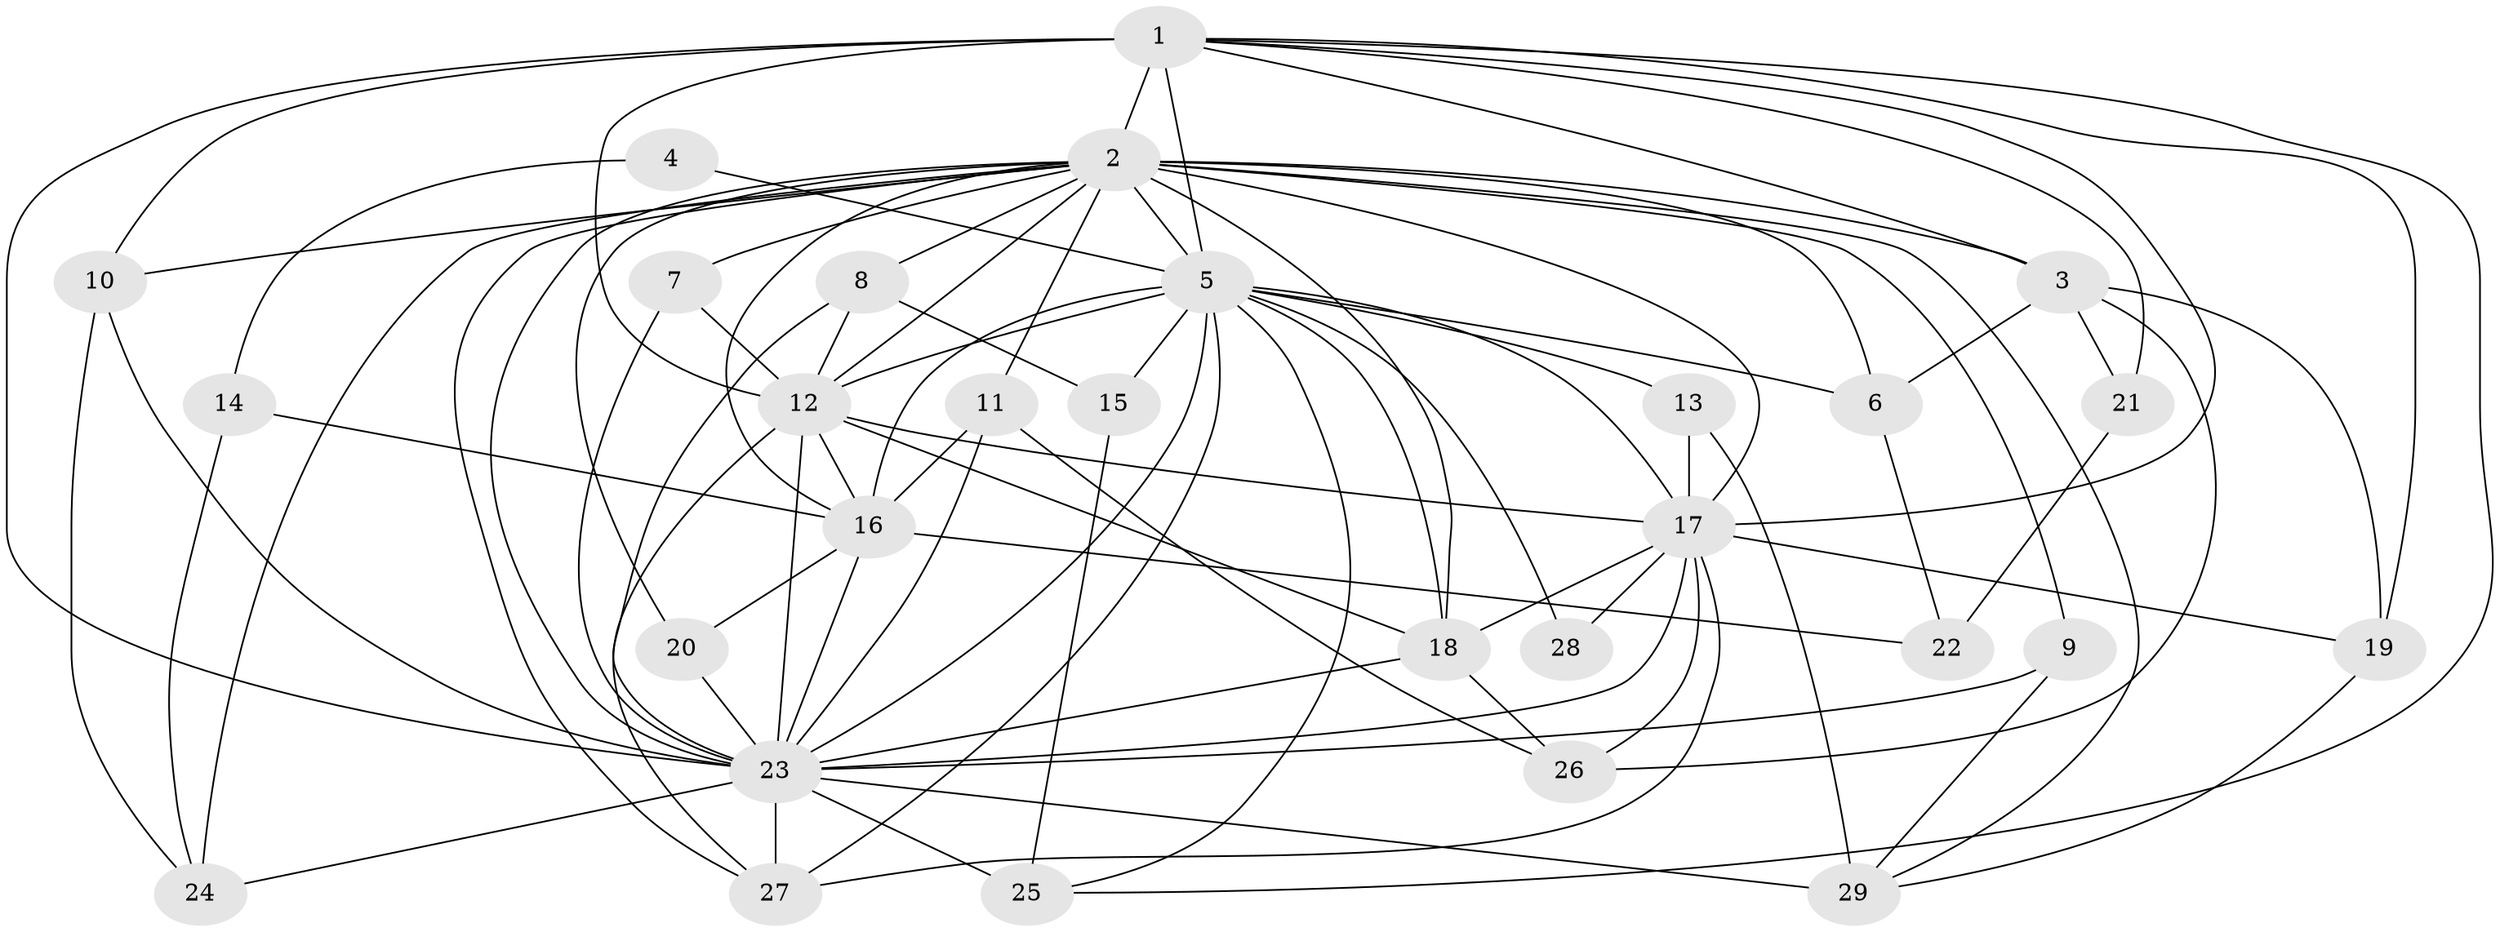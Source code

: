 // original degree distribution, {11: 0.010416666666666666, 17: 0.010416666666666666, 13: 0.010416666666666666, 23: 0.020833333333333332, 22: 0.010416666666666666, 27: 0.010416666666666666, 18: 0.020833333333333332, 14: 0.010416666666666666, 4: 0.10416666666666667, 6: 0.020833333333333332, 5: 0.052083333333333336, 3: 0.20833333333333334, 2: 0.4895833333333333, 7: 0.010416666666666666, 10: 0.010416666666666666}
// Generated by graph-tools (version 1.1) at 2025/36/03/04/25 23:36:18]
// undirected, 29 vertices, 85 edges
graph export_dot {
  node [color=gray90,style=filled];
  1;
  2;
  3;
  4;
  5;
  6;
  7;
  8;
  9;
  10;
  11;
  12;
  13;
  14;
  15;
  16;
  17;
  18;
  19;
  20;
  21;
  22;
  23;
  24;
  25;
  26;
  27;
  28;
  29;
  1 -- 2 [weight=4.0];
  1 -- 3 [weight=1.0];
  1 -- 5 [weight=4.0];
  1 -- 10 [weight=1.0];
  1 -- 12 [weight=4.0];
  1 -- 17 [weight=3.0];
  1 -- 19 [weight=1.0];
  1 -- 21 [weight=3.0];
  1 -- 23 [weight=4.0];
  1 -- 25 [weight=1.0];
  2 -- 3 [weight=3.0];
  2 -- 5 [weight=4.0];
  2 -- 6 [weight=3.0];
  2 -- 7 [weight=2.0];
  2 -- 8 [weight=1.0];
  2 -- 9 [weight=1.0];
  2 -- 10 [weight=2.0];
  2 -- 11 [weight=1.0];
  2 -- 12 [weight=2.0];
  2 -- 16 [weight=1.0];
  2 -- 17 [weight=4.0];
  2 -- 18 [weight=1.0];
  2 -- 20 [weight=1.0];
  2 -- 23 [weight=6.0];
  2 -- 24 [weight=2.0];
  2 -- 27 [weight=1.0];
  2 -- 29 [weight=1.0];
  3 -- 6 [weight=1.0];
  3 -- 19 [weight=1.0];
  3 -- 21 [weight=1.0];
  3 -- 26 [weight=1.0];
  4 -- 5 [weight=1.0];
  4 -- 14 [weight=1.0];
  5 -- 6 [weight=1.0];
  5 -- 12 [weight=2.0];
  5 -- 13 [weight=1.0];
  5 -- 15 [weight=1.0];
  5 -- 16 [weight=1.0];
  5 -- 17 [weight=4.0];
  5 -- 18 [weight=1.0];
  5 -- 23 [weight=4.0];
  5 -- 25 [weight=1.0];
  5 -- 27 [weight=1.0];
  5 -- 28 [weight=1.0];
  6 -- 22 [weight=1.0];
  7 -- 12 [weight=1.0];
  7 -- 23 [weight=2.0];
  8 -- 12 [weight=2.0];
  8 -- 15 [weight=1.0];
  8 -- 23 [weight=1.0];
  9 -- 23 [weight=1.0];
  9 -- 29 [weight=1.0];
  10 -- 23 [weight=1.0];
  10 -- 24 [weight=1.0];
  11 -- 16 [weight=1.0];
  11 -- 23 [weight=1.0];
  11 -- 26 [weight=1.0];
  12 -- 16 [weight=1.0];
  12 -- 17 [weight=2.0];
  12 -- 18 [weight=1.0];
  12 -- 23 [weight=3.0];
  12 -- 27 [weight=1.0];
  13 -- 17 [weight=2.0];
  13 -- 29 [weight=1.0];
  14 -- 16 [weight=2.0];
  14 -- 24 [weight=1.0];
  15 -- 25 [weight=1.0];
  16 -- 20 [weight=1.0];
  16 -- 22 [weight=1.0];
  16 -- 23 [weight=1.0];
  17 -- 18 [weight=1.0];
  17 -- 19 [weight=1.0];
  17 -- 23 [weight=2.0];
  17 -- 26 [weight=1.0];
  17 -- 27 [weight=1.0];
  17 -- 28 [weight=1.0];
  18 -- 23 [weight=1.0];
  18 -- 26 [weight=1.0];
  19 -- 29 [weight=1.0];
  20 -- 23 [weight=1.0];
  21 -- 22 [weight=1.0];
  23 -- 24 [weight=2.0];
  23 -- 25 [weight=3.0];
  23 -- 27 [weight=1.0];
  23 -- 29 [weight=3.0];
}
